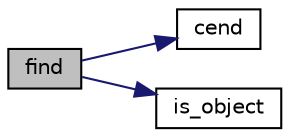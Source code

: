 digraph "find"
{
 // LATEX_PDF_SIZE
  edge [fontname="Helvetica",fontsize="10",labelfontname="Helvetica",labelfontsize="10"];
  node [fontname="Helvetica",fontsize="10",shape=record];
  rankdir="LR";
  Node1 [label="find",height=0.2,width=0.4,color="black", fillcolor="grey75", style="filled", fontcolor="black",tooltip="find an element in a JSON object"];
  Node1 -> Node2 [color="midnightblue",fontsize="10",style="solid",fontname="Helvetica"];
  Node2 [label="cend",height=0.2,width=0.4,color="black", fillcolor="white", style="filled",URL="$classnlohmann_1_1basic__json.html#a9859a454bb6f50c654e280274d6a9d13",tooltip="returns a const iterator to one past the last element"];
  Node1 -> Node3 [color="midnightblue",fontsize="10",style="solid",fontname="Helvetica"];
  Node3 [label="is_object",height=0.2,width=0.4,color="black", fillcolor="white", style="filled",URL="$classnlohmann_1_1basic__json.html#ad6a2a9425ea3806424417c2e7dcdbc01",tooltip="return whether value is an object"];
}
